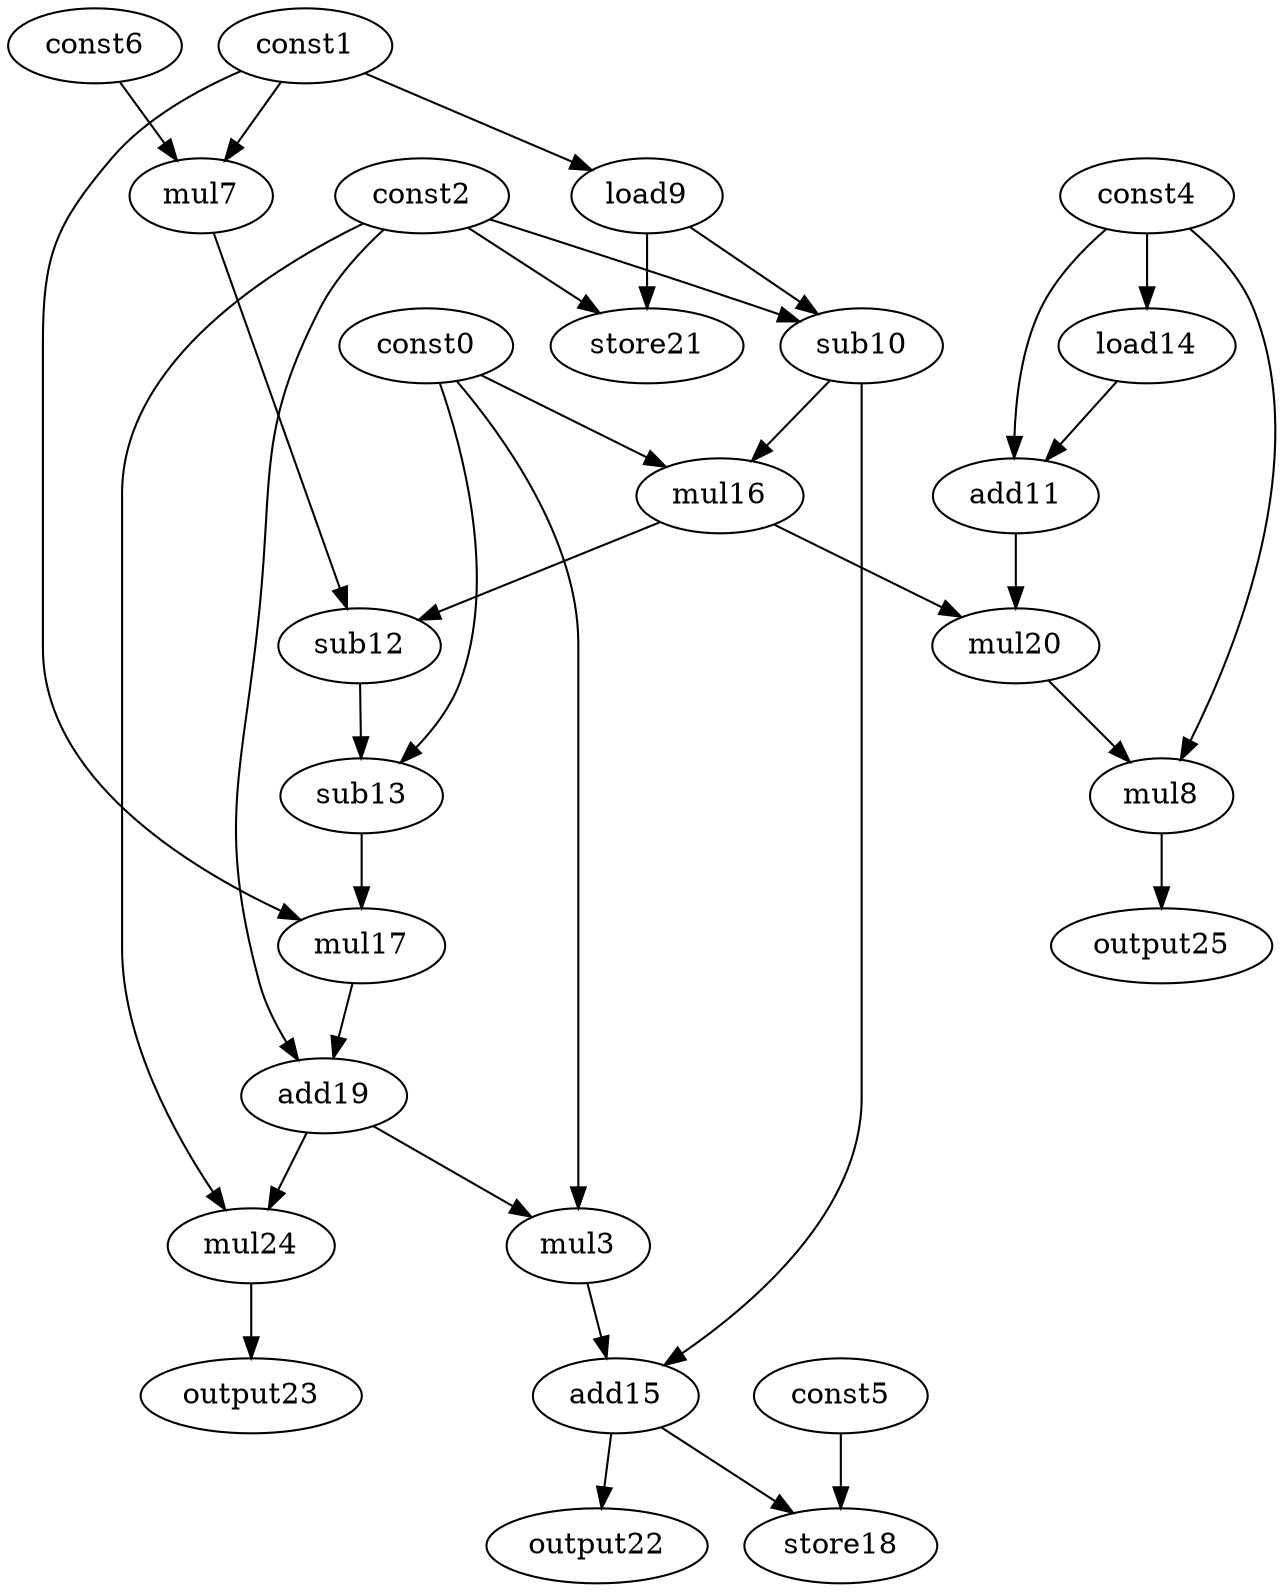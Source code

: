 digraph G { 
const0[opcode=const]; 
const1[opcode=const]; 
const2[opcode=const]; 
mul3[opcode=mul]; 
const4[opcode=const]; 
const5[opcode=const]; 
const6[opcode=const]; 
mul7[opcode=mul]; 
mul8[opcode=mul]; 
load9[opcode=load]; 
sub10[opcode=sub]; 
add11[opcode=add]; 
sub12[opcode=sub]; 
sub13[opcode=sub]; 
load14[opcode=load]; 
add15[opcode=add]; 
mul16[opcode=mul]; 
mul17[opcode=mul]; 
store18[opcode=store]; 
add19[opcode=add]; 
mul20[opcode=mul]; 
store21[opcode=store]; 
output22[opcode=output]; 
output23[opcode=output]; 
mul24[opcode=mul]; 
output25[opcode=output]; 
const1->mul7[operand=0];
const6->mul7[operand=1];
const1->load9[operand=0];
const4->load14[operand=0];
load9->sub10[operand=0];
const2->sub10[operand=1];
const4->add11[operand=0];
load14->add11[operand=1];
load9->store21[operand=0];
const2->store21[operand=1];
const0->mul16[operand=0];
sub10->mul16[operand=1];
mul16->sub12[operand=0];
mul7->sub12[operand=1];
mul16->mul20[operand=0];
add11->mul20[operand=1];
const4->mul8[operand=0];
mul20->mul8[operand=1];
const0->sub13[operand=0];
sub12->sub13[operand=1];
const1->mul17[operand=0];
sub13->mul17[operand=1];
mul8->output25[operand=0];
mul17->add19[operand=0];
const2->add19[operand=1];
const0->mul3[operand=0];
add19->mul3[operand=1];
const2->mul24[operand=0];
add19->mul24[operand=1];
sub10->add15[operand=0];
mul3->add15[operand=1];
mul24->output23[operand=0];
const5->store18[operand=0];
add15->store18[operand=1];
add15->output22[operand=0];
}
